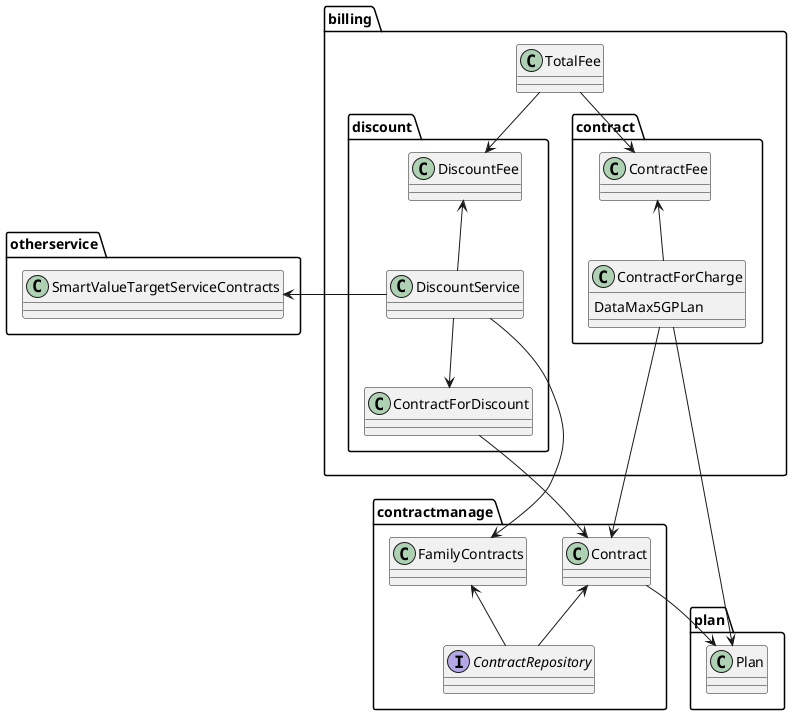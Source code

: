 @startuml


package billing{

class TotalFee

package contract{
class ContractForCharge{
DataMax5GPLan
}

TotalFee -d-> ContractFee
ContractForCharge -u-> ContractFee

}

package discount{
TotalFee -d-> DiscountFee
DiscountService -u-> DiscountFee
DiscountService -d-> ContractForDiscount
}

}

package contractmanage{
interface ContractRepository
ContractRepository -up-> FamilyContracts
ContractRepository -up-> Contract
ContractForCharge -d-> Contract
ContractForDiscount -d-> Contract
DiscountService -d-> FamilyContracts
}

package otherservice{
DiscountService -l-> SmartValueTargetServiceContracts
}

package plan{
Contract -d-> Plan
ContractForCharge -d-> Plan
}

@enduml